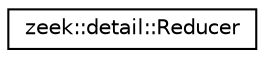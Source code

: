 digraph "Graphical Class Hierarchy"
{
 // LATEX_PDF_SIZE
  edge [fontname="Helvetica",fontsize="10",labelfontname="Helvetica",labelfontsize="10"];
  node [fontname="Helvetica",fontsize="10",shape=record];
  rankdir="LR";
  Node0 [label="zeek::detail::Reducer",height=0.2,width=0.4,color="black", fillcolor="white", style="filled",URL="$d2/d8d/classzeek_1_1detail_1_1Reducer.html",tooltip=" "];
}
